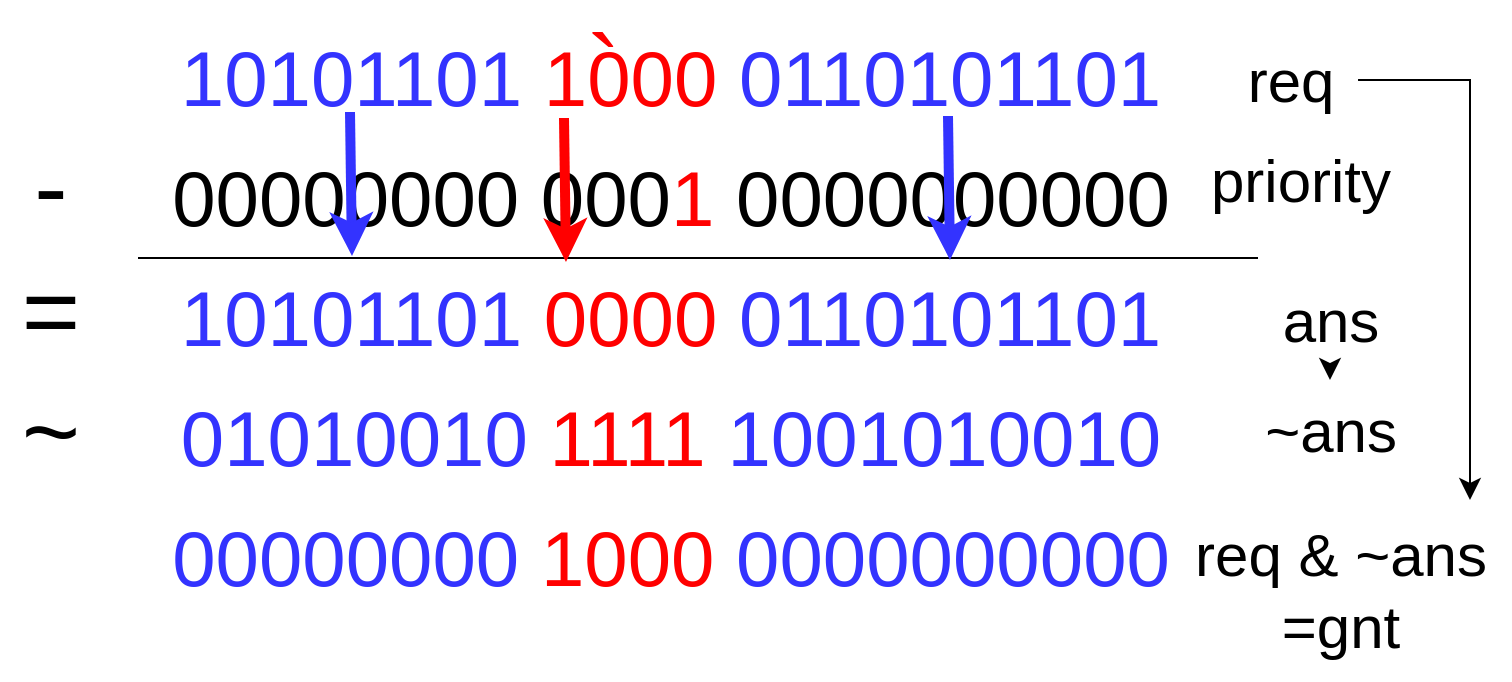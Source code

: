<mxfile version="22.0.5" type="device">
  <diagram name="第 1 页" id="0-aOWLXYXEPadEodvuSn">
    <mxGraphModel dx="994" dy="545" grid="1" gridSize="10" guides="1" tooltips="1" connect="1" arrows="1" fold="1" page="1" pageScale="1" pageWidth="827" pageHeight="1169" math="0" shadow="0">
      <root>
        <mxCell id="0" />
        <mxCell id="1" parent="0" />
        <mxCell id="ceajO78AtQ305eKnuE6O-1" value="&lt;font style=&quot;font-size: 39px;&quot;&gt;&lt;font color=&quot;#3333ff&quot;&gt;10101101&lt;/font&gt; &lt;font color=&quot;#ff0000&quot;&gt;1000&lt;/font&gt; &lt;font color=&quot;#3333ff&quot;&gt;0110101101&lt;/font&gt;&lt;/font&gt;" style="text;html=1;align=center;verticalAlign=middle;resizable=0;points=[];autosize=1;strokeColor=none;fillColor=none;" parent="1" vertex="1">
          <mxGeometry x="140" y="140" width="520" height="60" as="geometry" />
        </mxCell>
        <mxCell id="ceajO78AtQ305eKnuE6O-3" value="&lt;font style=&quot;font-size: 39px;&quot;&gt;&lt;font color=&quot;#3333ff&quot;&gt;10101101&lt;/font&gt; &lt;font color=&quot;#ff0000&quot;&gt;0000&lt;/font&gt; &lt;font color=&quot;#3333ff&quot;&gt;0110101101&lt;/font&gt;&lt;/font&gt;" style="text;html=1;align=center;verticalAlign=middle;resizable=0;points=[];autosize=1;strokeColor=none;fillColor=none;" parent="1" vertex="1">
          <mxGeometry x="140" y="260" width="520" height="60" as="geometry" />
        </mxCell>
        <mxCell id="ceajO78AtQ305eKnuE6O-4" value="&lt;font style=&quot;font-size: 39px;&quot;&gt;00000000 000&lt;font color=&quot;#ff0000&quot;&gt;1&lt;/font&gt; 0000000000&lt;br&gt;&lt;/font&gt;" style="text;html=1;align=center;verticalAlign=middle;resizable=0;points=[];autosize=1;strokeColor=none;fillColor=none;" parent="1" vertex="1">
          <mxGeometry x="140" y="200" width="520" height="60" as="geometry" />
        </mxCell>
        <mxCell id="ceajO78AtQ305eKnuE6O-5" value="" style="endArrow=none;html=1;rounded=0;" parent="1" edge="1">
          <mxGeometry width="50" height="50" relative="1" as="geometry">
            <mxPoint x="134" y="259" as="sourcePoint" />
            <mxPoint x="694" y="259" as="targetPoint" />
          </mxGeometry>
        </mxCell>
        <mxCell id="ceajO78AtQ305eKnuE6O-6" value="&lt;font style=&quot;font-size: 50px;&quot;&gt;-&lt;/font&gt;" style="text;html=1;align=center;verticalAlign=middle;resizable=0;points=[];autosize=1;strokeColor=none;fillColor=none;" parent="1" vertex="1">
          <mxGeometry x="70" y="188" width="40" height="70" as="geometry" />
        </mxCell>
        <mxCell id="ceajO78AtQ305eKnuE6O-7" value="&lt;font style=&quot;font-size: 50px;&quot;&gt;=&lt;/font&gt;" style="text;html=1;align=center;verticalAlign=middle;resizable=0;points=[];autosize=1;strokeColor=none;fillColor=none;" parent="1" vertex="1">
          <mxGeometry x="65" y="250" width="50" height="70" as="geometry" />
        </mxCell>
        <mxCell id="ceajO78AtQ305eKnuE6O-8" value="" style="endArrow=classic;html=1;rounded=0;strokeWidth=5;strokeColor=#3333FF;" parent="1" edge="1">
          <mxGeometry width="50" height="50" relative="1" as="geometry">
            <mxPoint x="539" y="188" as="sourcePoint" />
            <mxPoint x="540" y="260" as="targetPoint" />
          </mxGeometry>
        </mxCell>
        <mxCell id="ceajO78AtQ305eKnuE6O-9" value="" style="endArrow=classic;html=1;rounded=0;strokeWidth=5;strokeColor=#3333FF;" parent="1" edge="1">
          <mxGeometry width="50" height="50" relative="1" as="geometry">
            <mxPoint x="240" y="186" as="sourcePoint" />
            <mxPoint x="241" y="258" as="targetPoint" />
          </mxGeometry>
        </mxCell>
        <mxCell id="ceajO78AtQ305eKnuE6O-10" value="&lt;font color=&quot;#ff0000&quot; style=&quot;font-size: 50px;&quot;&gt;```&lt;/font&gt;" style="text;html=1;align=center;verticalAlign=middle;resizable=0;points=[];autosize=1;strokeColor=none;fillColor=none;" parent="1" vertex="1">
          <mxGeometry x="330" y="130" width="70" height="70" as="geometry" />
        </mxCell>
        <mxCell id="ceajO78AtQ305eKnuE6O-11" value="" style="endArrow=classic;html=1;rounded=0;strokeWidth=5;strokeColor=#FF0000;" parent="1" edge="1">
          <mxGeometry width="50" height="50" relative="1" as="geometry">
            <mxPoint x="347" y="189" as="sourcePoint" />
            <mxPoint x="348" y="261" as="targetPoint" />
          </mxGeometry>
        </mxCell>
        <mxCell id="ceajO78AtQ305eKnuE6O-12" value="&lt;font style=&quot;font-size: 50px;&quot;&gt;~&lt;/font&gt;" style="text;html=1;align=center;verticalAlign=middle;resizable=0;points=[];autosize=1;strokeColor=none;fillColor=none;" parent="1" vertex="1">
          <mxGeometry x="65" y="310" width="50" height="70" as="geometry" />
        </mxCell>
        <mxCell id="ceajO78AtQ305eKnuE6O-13" value="&lt;font style=&quot;font-size: 39px;&quot;&gt;&lt;font color=&quot;#3333ff&quot;&gt;01010010&lt;/font&gt; &lt;font color=&quot;#ff0000&quot;&gt;1111&lt;/font&gt; &lt;font color=&quot;#3333ff&quot;&gt;1001010010&lt;/font&gt;&lt;/font&gt;" style="text;html=1;align=center;verticalAlign=middle;resizable=0;points=[];autosize=1;strokeColor=none;fillColor=none;" parent="1" vertex="1">
          <mxGeometry x="140" y="320" width="520" height="60" as="geometry" />
        </mxCell>
        <mxCell id="ceajO78AtQ305eKnuE6O-18" value="" style="edgeStyle=elbowEdgeStyle;elbow=horizontal;endArrow=classic;html=1;curved=0;rounded=0;endSize=8;startSize=8;" parent="1" source="ceajO78AtQ305eKnuE6O-21" target="ceajO78AtQ305eKnuE6O-22" edge="1">
          <mxGeometry width="50" height="50" relative="1" as="geometry">
            <mxPoint x="500" y="360" as="sourcePoint" />
            <mxPoint x="550" y="310" as="targetPoint" />
            <Array as="points">
              <mxPoint x="700" y="320" />
            </Array>
          </mxGeometry>
        </mxCell>
        <mxCell id="ceajO78AtQ305eKnuE6O-19" value="&lt;font style=&quot;font-size: 30px;&quot;&gt;req&lt;/font&gt;" style="text;html=1;align=center;verticalAlign=middle;resizable=0;points=[];autosize=1;strokeColor=none;fillColor=none;" parent="1" vertex="1">
          <mxGeometry x="675" y="145" width="70" height="50" as="geometry" />
        </mxCell>
        <mxCell id="ceajO78AtQ305eKnuE6O-20" value="&lt;font style=&quot;font-size: 30px;&quot;&gt;priority&lt;/font&gt;" style="text;html=1;align=center;verticalAlign=middle;resizable=0;points=[];autosize=1;strokeColor=none;fillColor=none;" parent="1" vertex="1">
          <mxGeometry x="660" y="195" width="110" height="50" as="geometry" />
        </mxCell>
        <mxCell id="ceajO78AtQ305eKnuE6O-21" value="&lt;font style=&quot;font-size: 30px;&quot;&gt;ans&lt;/font&gt;" style="text;html=1;align=center;verticalAlign=middle;resizable=0;points=[];autosize=1;strokeColor=none;fillColor=none;" parent="1" vertex="1">
          <mxGeometry x="695" y="265" width="70" height="50" as="geometry" />
        </mxCell>
        <mxCell id="ceajO78AtQ305eKnuE6O-22" value="&lt;div&gt;&lt;font style=&quot;font-size: 30px;&quot;&gt;~ans&lt;/font&gt;&lt;/div&gt;" style="text;html=1;align=center;verticalAlign=middle;resizable=0;points=[];autosize=1;strokeColor=none;fillColor=none;" parent="1" vertex="1">
          <mxGeometry x="685" y="320" width="90" height="50" as="geometry" />
        </mxCell>
        <mxCell id="ceajO78AtQ305eKnuE6O-23" value="" style="edgeStyle=elbowEdgeStyle;elbow=horizontal;endArrow=classic;html=1;curved=0;rounded=0;endSize=8;startSize=8;exitX=0.986;exitY=0.5;exitDx=0;exitDy=0;exitPerimeter=0;" parent="1" source="ceajO78AtQ305eKnuE6O-19" target="ceajO78AtQ305eKnuE6O-25" edge="1">
          <mxGeometry width="50" height="50" relative="1" as="geometry">
            <mxPoint x="500" y="410" as="sourcePoint" />
            <mxPoint x="670" y="400" as="targetPoint" />
            <Array as="points">
              <mxPoint x="800" y="320" />
            </Array>
          </mxGeometry>
        </mxCell>
        <mxCell id="ceajO78AtQ305eKnuE6O-24" value="&lt;font style=&quot;font-size: 39px;&quot;&gt;&lt;font color=&quot;#3333ff&quot;&gt;00000000&lt;/font&gt; &lt;font color=&quot;#ff0000&quot;&gt;1000&lt;/font&gt; &lt;font color=&quot;#3333ff&quot;&gt;0000000000&lt;/font&gt;&lt;/font&gt;" style="text;html=1;align=center;verticalAlign=middle;resizable=0;points=[];autosize=1;strokeColor=none;fillColor=none;" parent="1" vertex="1">
          <mxGeometry x="140" y="380" width="520" height="60" as="geometry" />
        </mxCell>
        <mxCell id="ceajO78AtQ305eKnuE6O-25" value="&lt;div&gt;&lt;font style=&quot;font-size: 30px;&quot;&gt;req &amp;amp; ~ans&lt;/font&gt;&lt;/div&gt;&lt;div&gt;&lt;font style=&quot;font-size: 30px;&quot;&gt;=gnt&lt;/font&gt;&lt;/div&gt;" style="text;html=1;align=center;verticalAlign=middle;resizable=0;points=[];autosize=1;strokeColor=none;fillColor=none;" parent="1" vertex="1">
          <mxGeometry x="650" y="380" width="170" height="90" as="geometry" />
        </mxCell>
      </root>
    </mxGraphModel>
  </diagram>
</mxfile>

